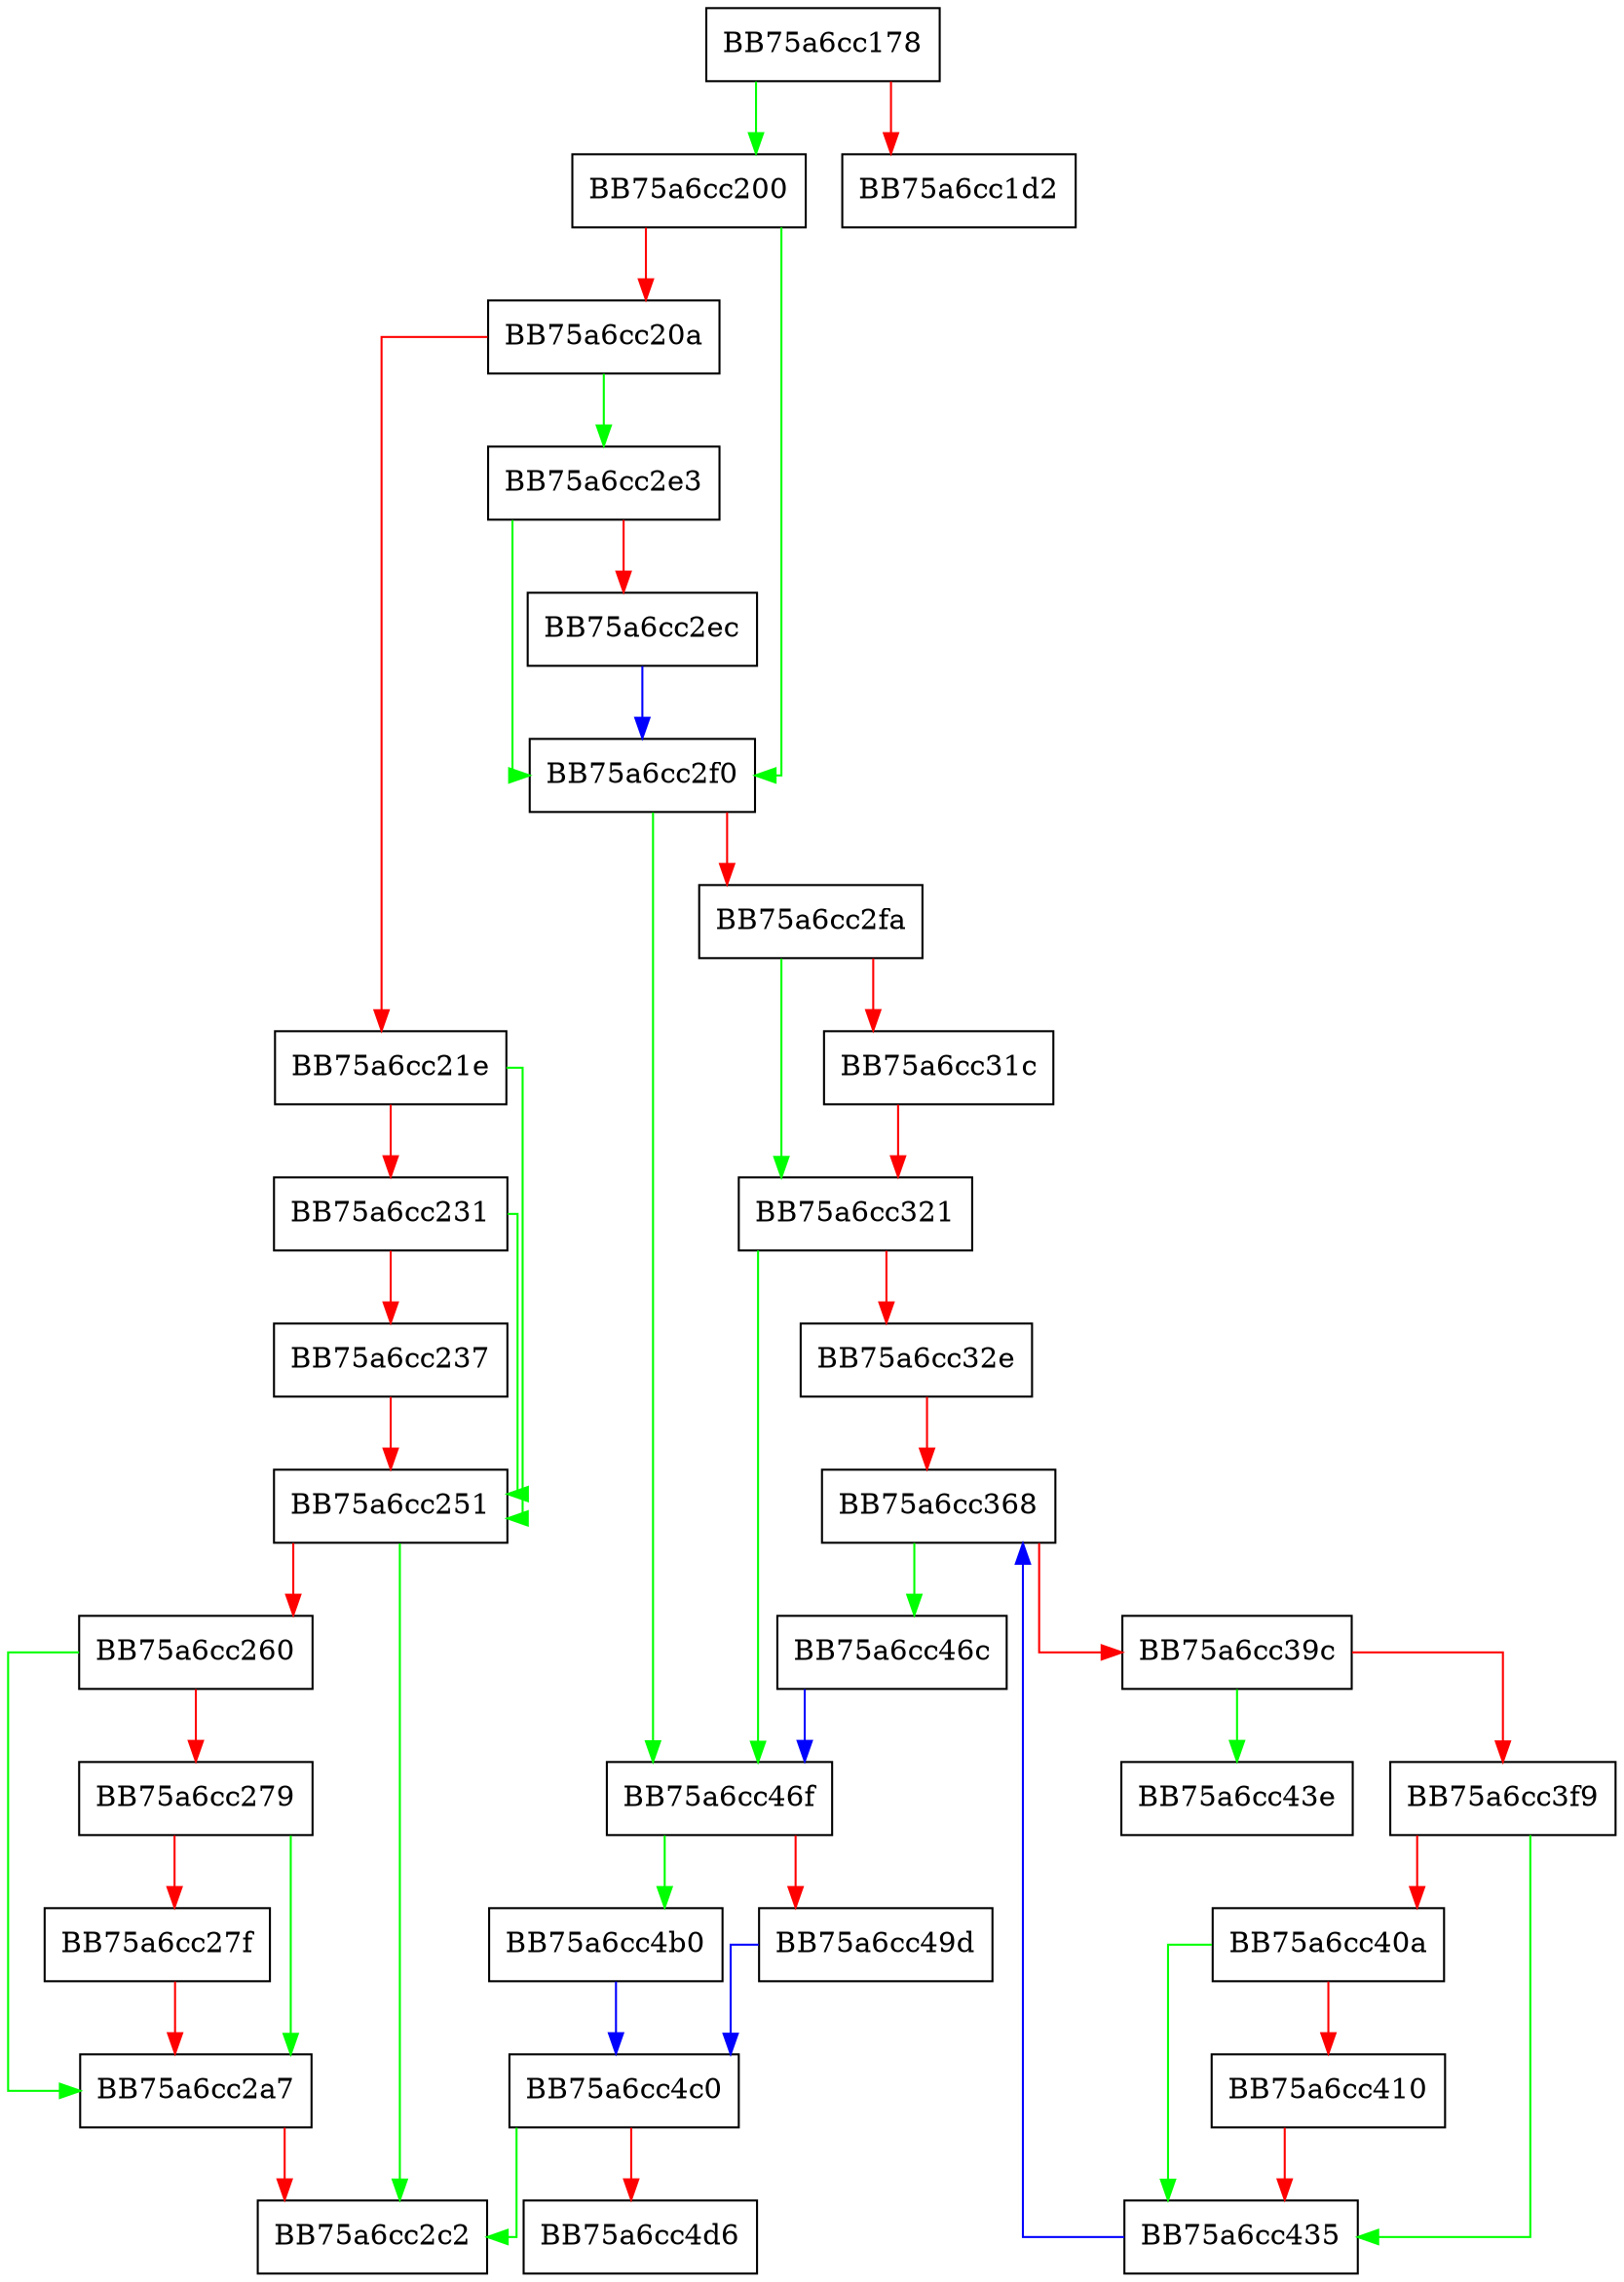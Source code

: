digraph Register {
  node [shape="box"];
  graph [splines=ortho];
  BB75a6cc178 -> BB75a6cc200 [color="green"];
  BB75a6cc178 -> BB75a6cc1d2 [color="red"];
  BB75a6cc200 -> BB75a6cc2f0 [color="green"];
  BB75a6cc200 -> BB75a6cc20a [color="red"];
  BB75a6cc20a -> BB75a6cc2e3 [color="green"];
  BB75a6cc20a -> BB75a6cc21e [color="red"];
  BB75a6cc21e -> BB75a6cc251 [color="green"];
  BB75a6cc21e -> BB75a6cc231 [color="red"];
  BB75a6cc231 -> BB75a6cc251 [color="green"];
  BB75a6cc231 -> BB75a6cc237 [color="red"];
  BB75a6cc237 -> BB75a6cc251 [color="red"];
  BB75a6cc251 -> BB75a6cc2c2 [color="green"];
  BB75a6cc251 -> BB75a6cc260 [color="red"];
  BB75a6cc260 -> BB75a6cc2a7 [color="green"];
  BB75a6cc260 -> BB75a6cc279 [color="red"];
  BB75a6cc279 -> BB75a6cc2a7 [color="green"];
  BB75a6cc279 -> BB75a6cc27f [color="red"];
  BB75a6cc27f -> BB75a6cc2a7 [color="red"];
  BB75a6cc2a7 -> BB75a6cc2c2 [color="red"];
  BB75a6cc2e3 -> BB75a6cc2f0 [color="green"];
  BB75a6cc2e3 -> BB75a6cc2ec [color="red"];
  BB75a6cc2ec -> BB75a6cc2f0 [color="blue"];
  BB75a6cc2f0 -> BB75a6cc46f [color="green"];
  BB75a6cc2f0 -> BB75a6cc2fa [color="red"];
  BB75a6cc2fa -> BB75a6cc321 [color="green"];
  BB75a6cc2fa -> BB75a6cc31c [color="red"];
  BB75a6cc31c -> BB75a6cc321 [color="red"];
  BB75a6cc321 -> BB75a6cc46f [color="green"];
  BB75a6cc321 -> BB75a6cc32e [color="red"];
  BB75a6cc32e -> BB75a6cc368 [color="red"];
  BB75a6cc368 -> BB75a6cc46c [color="green"];
  BB75a6cc368 -> BB75a6cc39c [color="red"];
  BB75a6cc39c -> BB75a6cc43e [color="green"];
  BB75a6cc39c -> BB75a6cc3f9 [color="red"];
  BB75a6cc3f9 -> BB75a6cc435 [color="green"];
  BB75a6cc3f9 -> BB75a6cc40a [color="red"];
  BB75a6cc40a -> BB75a6cc435 [color="green"];
  BB75a6cc40a -> BB75a6cc410 [color="red"];
  BB75a6cc410 -> BB75a6cc435 [color="red"];
  BB75a6cc435 -> BB75a6cc368 [color="blue"];
  BB75a6cc46c -> BB75a6cc46f [color="blue"];
  BB75a6cc46f -> BB75a6cc4b0 [color="green"];
  BB75a6cc46f -> BB75a6cc49d [color="red"];
  BB75a6cc49d -> BB75a6cc4c0 [color="blue"];
  BB75a6cc4b0 -> BB75a6cc4c0 [color="blue"];
  BB75a6cc4c0 -> BB75a6cc2c2 [color="green"];
  BB75a6cc4c0 -> BB75a6cc4d6 [color="red"];
}